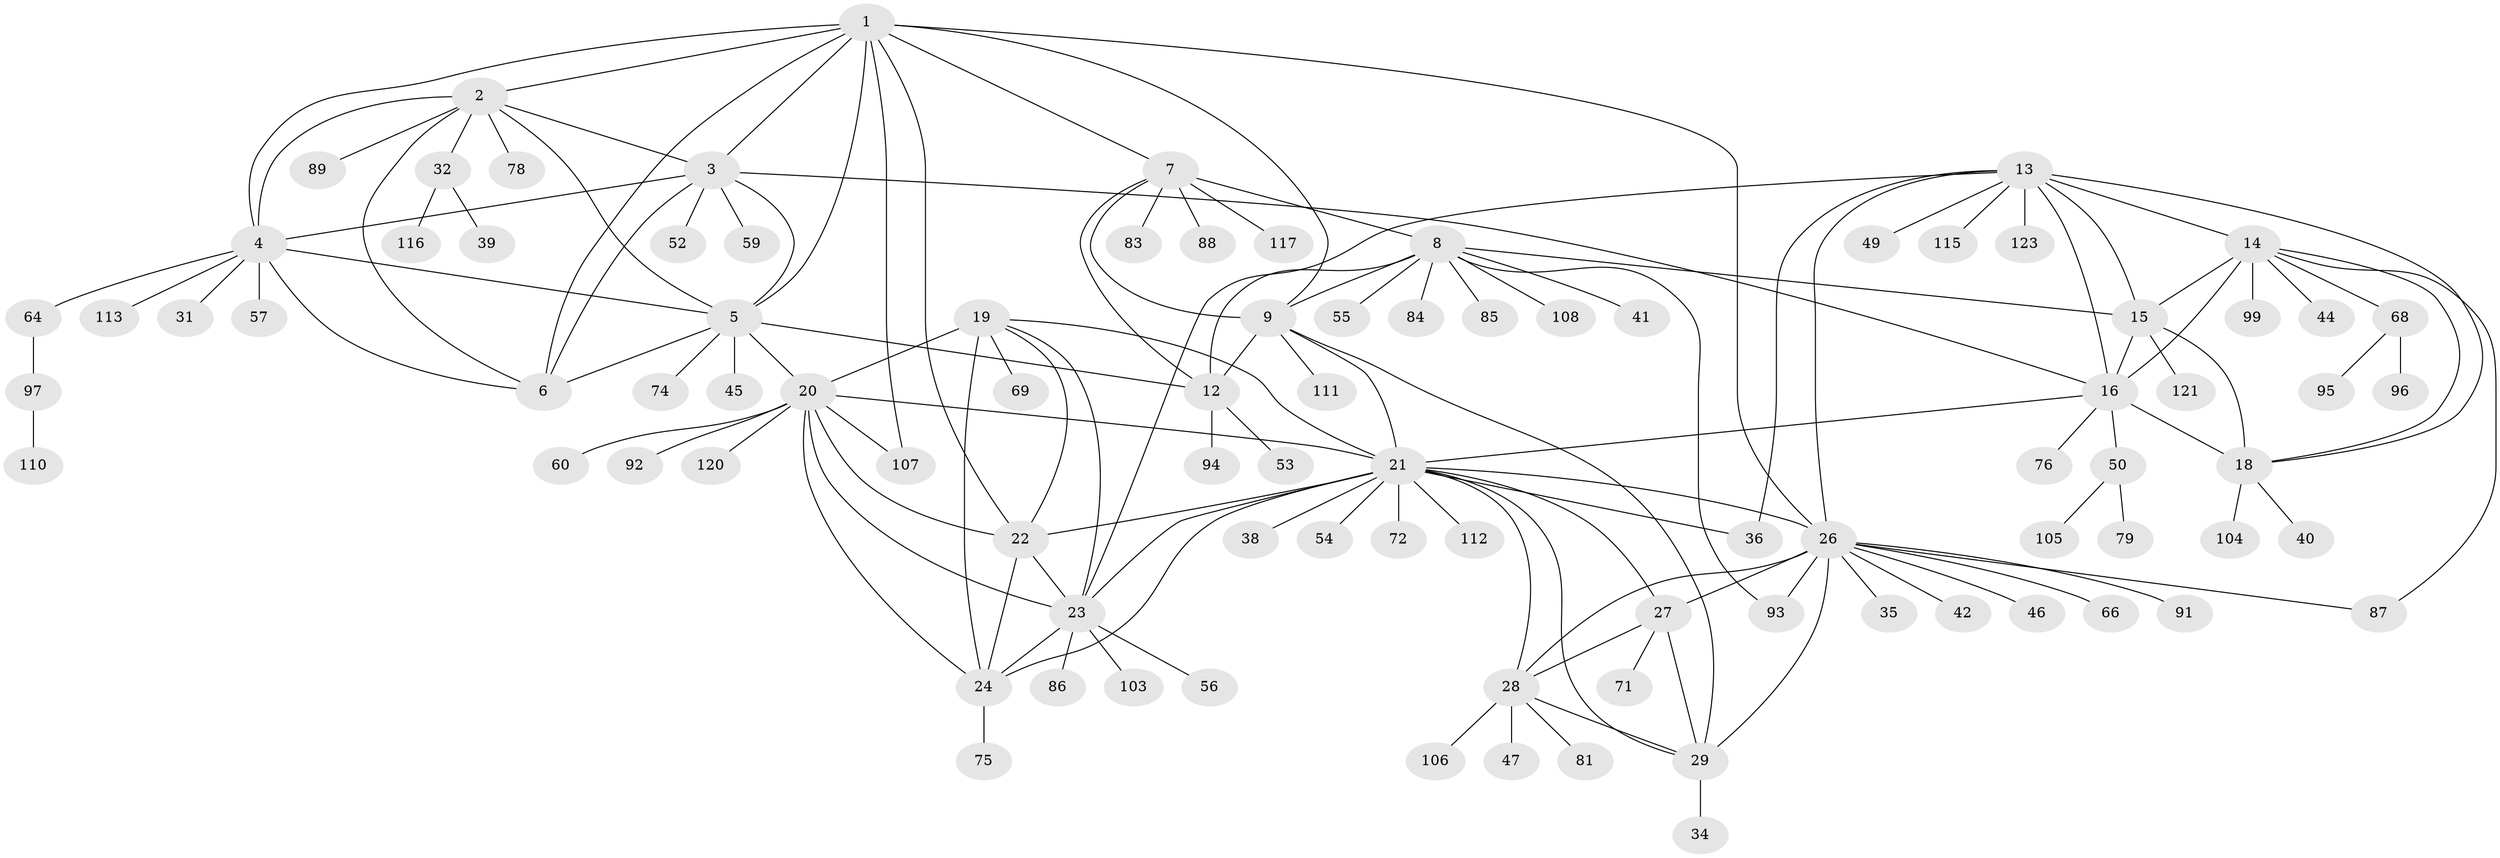 // Generated by graph-tools (version 1.1) at 2025/52/02/27/25 19:52:22]
// undirected, 92 vertices, 140 edges
graph export_dot {
graph [start="1"]
  node [color=gray90,style=filled];
  1 [super="+58"];
  2 [super="+122"];
  3 [super="+61"];
  4 [super="+82"];
  5 [super="+33"];
  6 [super="+43"];
  7 [super="+10"];
  8 [super="+11"];
  9 [super="+100"];
  12 [super="+73"];
  13 [super="+62"];
  14 [super="+70"];
  15;
  16 [super="+17"];
  18 [super="+98"];
  19 [super="+65"];
  20 [super="+48"];
  21 [super="+25"];
  22;
  23 [super="+114"];
  24 [super="+37"];
  26 [super="+30"];
  27;
  28 [super="+67"];
  29 [super="+77"];
  31;
  32 [super="+80"];
  34;
  35;
  36;
  38;
  39;
  40;
  41;
  42;
  44 [super="+109"];
  45;
  46;
  47 [super="+90"];
  49;
  50 [super="+51"];
  52;
  53;
  54 [super="+63"];
  55;
  56;
  57;
  59;
  60;
  64;
  66;
  68;
  69;
  71 [super="+101"];
  72;
  74 [super="+119"];
  75;
  76;
  78;
  79;
  81;
  83;
  84;
  85;
  86;
  87;
  88;
  89;
  91;
  92;
  93;
  94;
  95;
  96;
  97 [super="+102"];
  99;
  103;
  104;
  105;
  106;
  107;
  108;
  110;
  111 [super="+118"];
  112;
  113;
  115;
  116;
  117;
  120;
  121;
  123;
  1 -- 2;
  1 -- 3;
  1 -- 4;
  1 -- 5;
  1 -- 6;
  1 -- 107;
  1 -- 22;
  1 -- 26;
  1 -- 9;
  1 -- 7;
  2 -- 3;
  2 -- 4;
  2 -- 5;
  2 -- 6;
  2 -- 32;
  2 -- 78;
  2 -- 89;
  3 -- 4;
  3 -- 5;
  3 -- 6;
  3 -- 16;
  3 -- 52;
  3 -- 59;
  4 -- 5;
  4 -- 6;
  4 -- 31;
  4 -- 57;
  4 -- 64;
  4 -- 113;
  5 -- 6;
  5 -- 20;
  5 -- 74;
  5 -- 45;
  5 -- 12;
  7 -- 8 [weight=4];
  7 -- 9 [weight=2];
  7 -- 12 [weight=2];
  7 -- 83;
  7 -- 117;
  7 -- 88;
  8 -- 9 [weight=2];
  8 -- 12 [weight=2];
  8 -- 55;
  8 -- 41;
  8 -- 108;
  8 -- 15;
  8 -- 84;
  8 -- 85;
  8 -- 93;
  9 -- 12;
  9 -- 21;
  9 -- 29;
  9 -- 111;
  12 -- 53;
  12 -- 94;
  13 -- 14;
  13 -- 15;
  13 -- 16 [weight=2];
  13 -- 18;
  13 -- 36;
  13 -- 49;
  13 -- 115;
  13 -- 123;
  13 -- 26;
  13 -- 23;
  14 -- 15;
  14 -- 16 [weight=2];
  14 -- 18;
  14 -- 44;
  14 -- 68;
  14 -- 87;
  14 -- 99;
  15 -- 16 [weight=2];
  15 -- 18;
  15 -- 121;
  16 -- 18 [weight=2];
  16 -- 76;
  16 -- 50;
  16 -- 21;
  18 -- 40;
  18 -- 104;
  19 -- 20;
  19 -- 21;
  19 -- 22;
  19 -- 23;
  19 -- 24;
  19 -- 69;
  20 -- 21;
  20 -- 22;
  20 -- 23;
  20 -- 24;
  20 -- 60;
  20 -- 92;
  20 -- 107;
  20 -- 120;
  21 -- 22;
  21 -- 23;
  21 -- 24;
  21 -- 36;
  21 -- 38;
  21 -- 54;
  21 -- 112;
  21 -- 72;
  21 -- 26 [weight=2];
  21 -- 27;
  21 -- 28;
  21 -- 29;
  22 -- 23;
  22 -- 24;
  23 -- 24;
  23 -- 56;
  23 -- 86;
  23 -- 103;
  24 -- 75;
  26 -- 27 [weight=2];
  26 -- 28 [weight=2];
  26 -- 29 [weight=2];
  26 -- 35;
  26 -- 66;
  26 -- 42;
  26 -- 91;
  26 -- 46;
  26 -- 93;
  26 -- 87;
  27 -- 28;
  27 -- 29;
  27 -- 71;
  28 -- 29;
  28 -- 47;
  28 -- 81;
  28 -- 106;
  29 -- 34;
  32 -- 39;
  32 -- 116;
  50 -- 79;
  50 -- 105;
  64 -- 97;
  68 -- 95;
  68 -- 96;
  97 -- 110;
}
